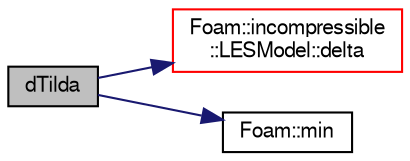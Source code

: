 digraph "dTilda"
{
  bgcolor="transparent";
  edge [fontname="FreeSans",fontsize="10",labelfontname="FreeSans",labelfontsize="10"];
  node [fontname="FreeSans",fontsize="10",shape=record];
  rankdir="LR";
  Node2377 [label="dTilda",height=0.2,width=0.4,color="black", fillcolor="grey75", style="filled", fontcolor="black"];
  Node2377 -> Node2378 [color="midnightblue",fontsize="10",style="solid",fontname="FreeSans"];
  Node2378 [label="Foam::incompressible\l::LESModel::delta",height=0.2,width=0.4,color="red",URL="$a30874.html#a5673fef691ba7a897c8043a8fc9a4ce0",tooltip="Access function to filter width. "];
  Node2377 -> Node2380 [color="midnightblue",fontsize="10",style="solid",fontname="FreeSans"];
  Node2380 [label="Foam::min",height=0.2,width=0.4,color="black",URL="$a21124.html#a253e112ad2d56d96230ff39ea7f442dc"];
}
